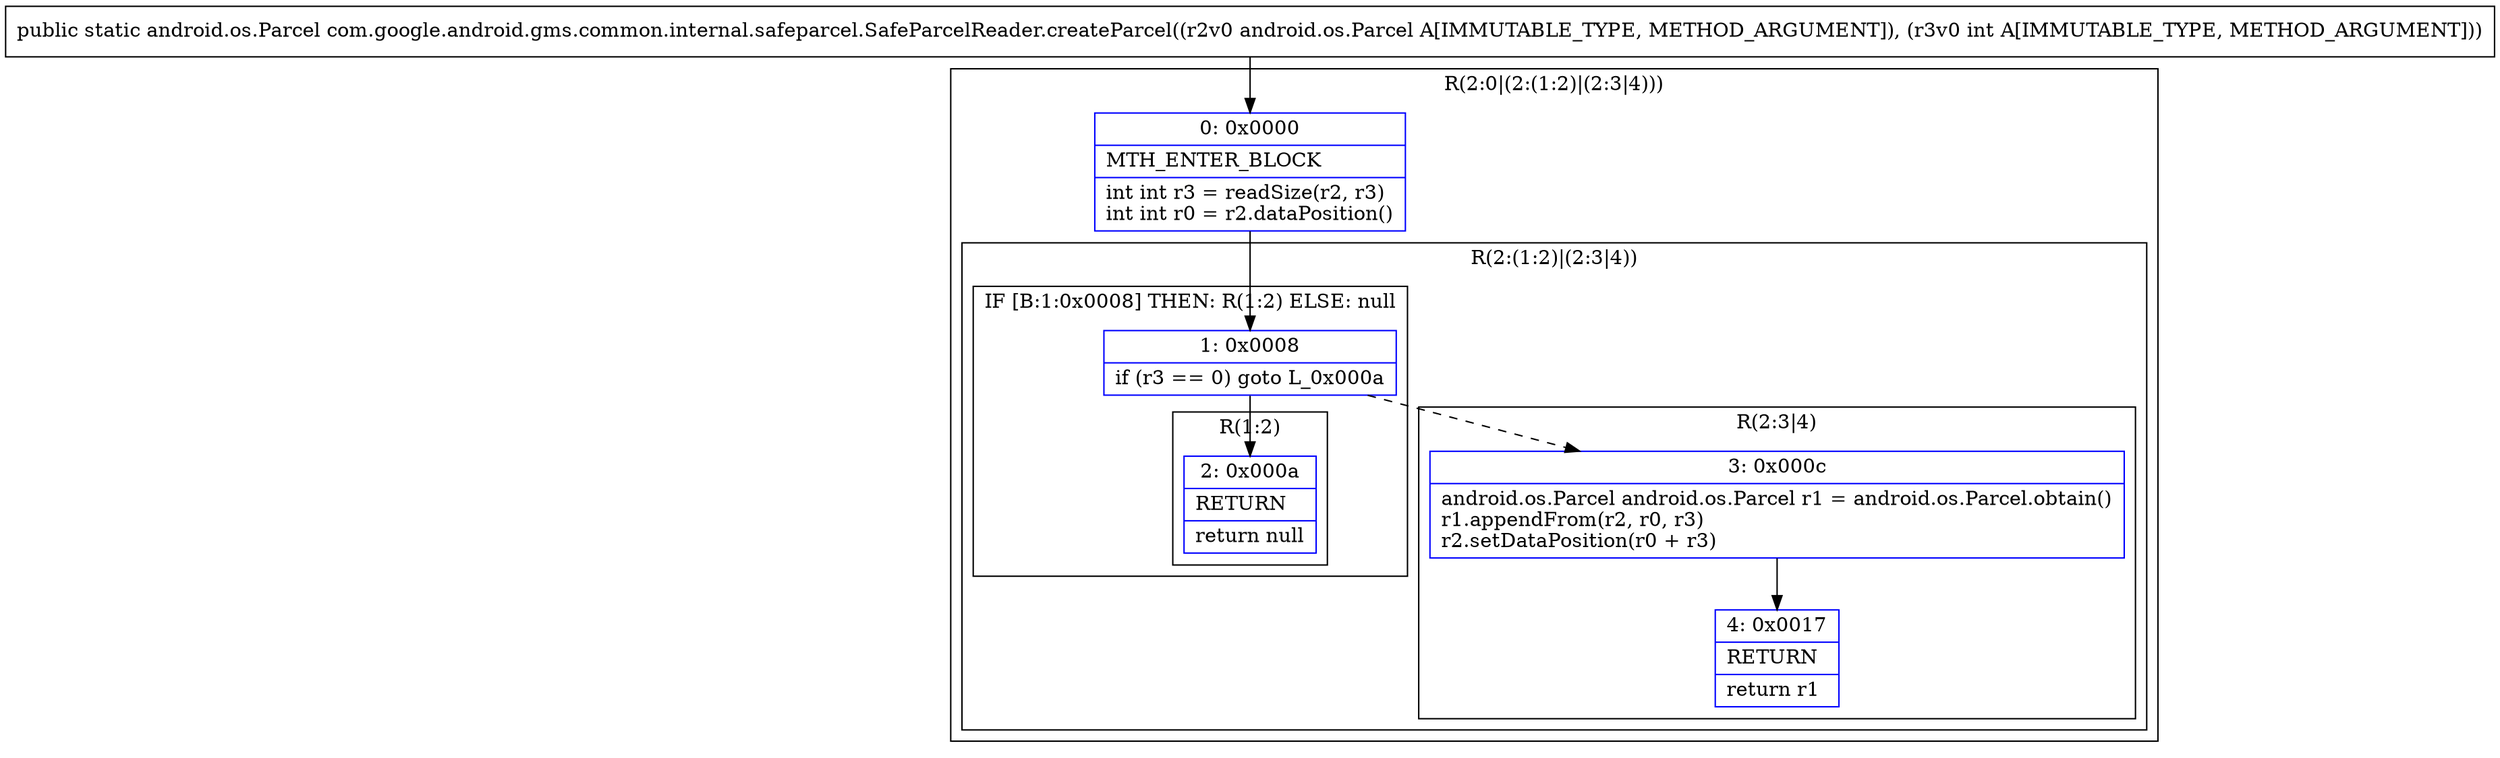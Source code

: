 digraph "CFG forcom.google.android.gms.common.internal.safeparcel.SafeParcelReader.createParcel(Landroid\/os\/Parcel;I)Landroid\/os\/Parcel;" {
subgraph cluster_Region_339708678 {
label = "R(2:0|(2:(1:2)|(2:3|4)))";
node [shape=record,color=blue];
Node_0 [shape=record,label="{0\:\ 0x0000|MTH_ENTER_BLOCK\l|int int r3 = readSize(r2, r3)\lint int r0 = r2.dataPosition()\l}"];
subgraph cluster_Region_433332079 {
label = "R(2:(1:2)|(2:3|4))";
node [shape=record,color=blue];
subgraph cluster_IfRegion_91374734 {
label = "IF [B:1:0x0008] THEN: R(1:2) ELSE: null";
node [shape=record,color=blue];
Node_1 [shape=record,label="{1\:\ 0x0008|if (r3 == 0) goto L_0x000a\l}"];
subgraph cluster_Region_393762689 {
label = "R(1:2)";
node [shape=record,color=blue];
Node_2 [shape=record,label="{2\:\ 0x000a|RETURN\l|return null\l}"];
}
}
subgraph cluster_Region_779954407 {
label = "R(2:3|4)";
node [shape=record,color=blue];
Node_3 [shape=record,label="{3\:\ 0x000c|android.os.Parcel android.os.Parcel r1 = android.os.Parcel.obtain()\lr1.appendFrom(r2, r0, r3)\lr2.setDataPosition(r0 + r3)\l}"];
Node_4 [shape=record,label="{4\:\ 0x0017|RETURN\l|return r1\l}"];
}
}
}
MethodNode[shape=record,label="{public static android.os.Parcel com.google.android.gms.common.internal.safeparcel.SafeParcelReader.createParcel((r2v0 android.os.Parcel A[IMMUTABLE_TYPE, METHOD_ARGUMENT]), (r3v0 int A[IMMUTABLE_TYPE, METHOD_ARGUMENT])) }"];
MethodNode -> Node_0;
Node_0 -> Node_1;
Node_1 -> Node_2;
Node_1 -> Node_3[style=dashed];
Node_3 -> Node_4;
}

